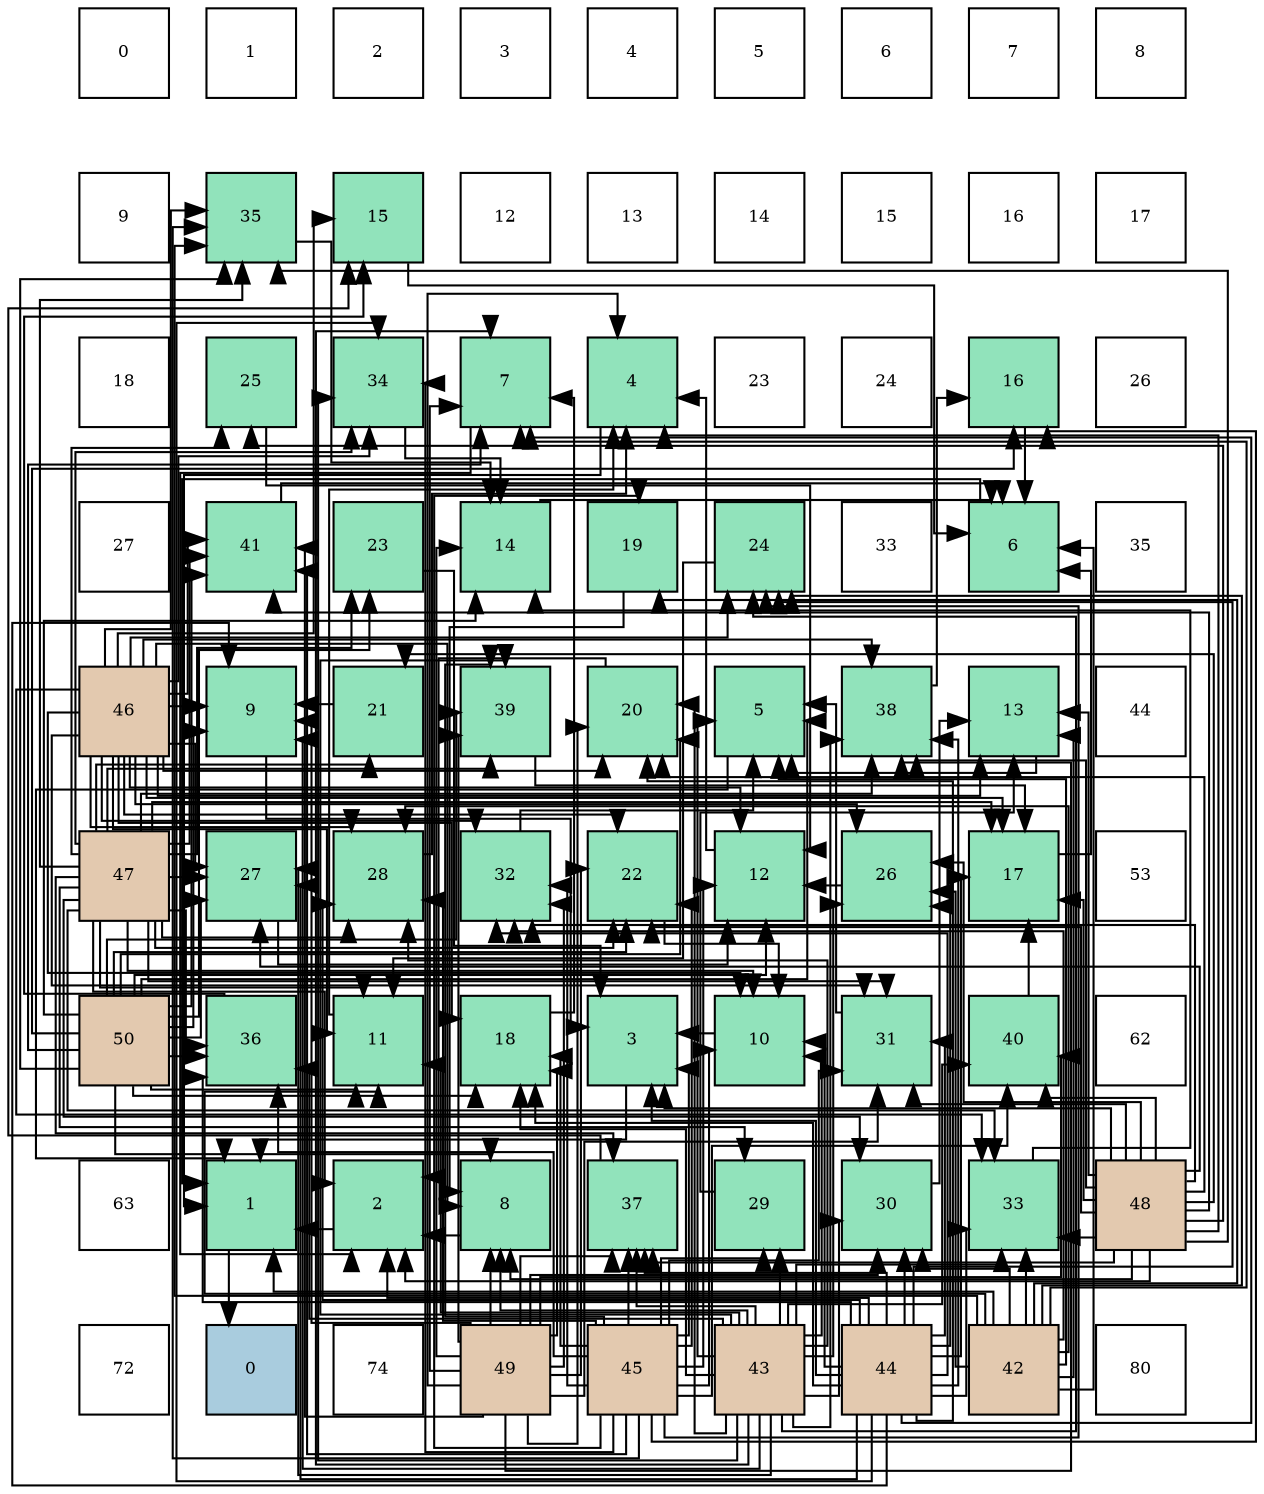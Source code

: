 digraph layout{
 rankdir=TB;
 splines=ortho;
 node [style=filled shape=square fixedsize=true width=0.6];
0[label="0", fontsize=8, fillcolor="#ffffff"];
1[label="1", fontsize=8, fillcolor="#ffffff"];
2[label="2", fontsize=8, fillcolor="#ffffff"];
3[label="3", fontsize=8, fillcolor="#ffffff"];
4[label="4", fontsize=8, fillcolor="#ffffff"];
5[label="5", fontsize=8, fillcolor="#ffffff"];
6[label="6", fontsize=8, fillcolor="#ffffff"];
7[label="7", fontsize=8, fillcolor="#ffffff"];
8[label="8", fontsize=8, fillcolor="#ffffff"];
9[label="9", fontsize=8, fillcolor="#ffffff"];
10[label="35", fontsize=8, fillcolor="#91e3bb"];
11[label="15", fontsize=8, fillcolor="#91e3bb"];
12[label="12", fontsize=8, fillcolor="#ffffff"];
13[label="13", fontsize=8, fillcolor="#ffffff"];
14[label="14", fontsize=8, fillcolor="#ffffff"];
15[label="15", fontsize=8, fillcolor="#ffffff"];
16[label="16", fontsize=8, fillcolor="#ffffff"];
17[label="17", fontsize=8, fillcolor="#ffffff"];
18[label="18", fontsize=8, fillcolor="#ffffff"];
19[label="25", fontsize=8, fillcolor="#91e3bb"];
20[label="34", fontsize=8, fillcolor="#91e3bb"];
21[label="7", fontsize=8, fillcolor="#91e3bb"];
22[label="4", fontsize=8, fillcolor="#91e3bb"];
23[label="23", fontsize=8, fillcolor="#ffffff"];
24[label="24", fontsize=8, fillcolor="#ffffff"];
25[label="16", fontsize=8, fillcolor="#91e3bb"];
26[label="26", fontsize=8, fillcolor="#ffffff"];
27[label="27", fontsize=8, fillcolor="#ffffff"];
28[label="41", fontsize=8, fillcolor="#91e3bb"];
29[label="23", fontsize=8, fillcolor="#91e3bb"];
30[label="14", fontsize=8, fillcolor="#91e3bb"];
31[label="19", fontsize=8, fillcolor="#91e3bb"];
32[label="24", fontsize=8, fillcolor="#91e3bb"];
33[label="33", fontsize=8, fillcolor="#ffffff"];
34[label="6", fontsize=8, fillcolor="#91e3bb"];
35[label="35", fontsize=8, fillcolor="#ffffff"];
36[label="46", fontsize=8, fillcolor="#e3c9af"];
37[label="9", fontsize=8, fillcolor="#91e3bb"];
38[label="21", fontsize=8, fillcolor="#91e3bb"];
39[label="39", fontsize=8, fillcolor="#91e3bb"];
40[label="20", fontsize=8, fillcolor="#91e3bb"];
41[label="5", fontsize=8, fillcolor="#91e3bb"];
42[label="38", fontsize=8, fillcolor="#91e3bb"];
43[label="13", fontsize=8, fillcolor="#91e3bb"];
44[label="44", fontsize=8, fillcolor="#ffffff"];
45[label="47", fontsize=8, fillcolor="#e3c9af"];
46[label="27", fontsize=8, fillcolor="#91e3bb"];
47[label="28", fontsize=8, fillcolor="#91e3bb"];
48[label="32", fontsize=8, fillcolor="#91e3bb"];
49[label="22", fontsize=8, fillcolor="#91e3bb"];
50[label="12", fontsize=8, fillcolor="#91e3bb"];
51[label="26", fontsize=8, fillcolor="#91e3bb"];
52[label="17", fontsize=8, fillcolor="#91e3bb"];
53[label="53", fontsize=8, fillcolor="#ffffff"];
54[label="50", fontsize=8, fillcolor="#e3c9af"];
55[label="36", fontsize=8, fillcolor="#91e3bb"];
56[label="11", fontsize=8, fillcolor="#91e3bb"];
57[label="18", fontsize=8, fillcolor="#91e3bb"];
58[label="3", fontsize=8, fillcolor="#91e3bb"];
59[label="10", fontsize=8, fillcolor="#91e3bb"];
60[label="31", fontsize=8, fillcolor="#91e3bb"];
61[label="40", fontsize=8, fillcolor="#91e3bb"];
62[label="62", fontsize=8, fillcolor="#ffffff"];
63[label="63", fontsize=8, fillcolor="#ffffff"];
64[label="1", fontsize=8, fillcolor="#91e3bb"];
65[label="2", fontsize=8, fillcolor="#91e3bb"];
66[label="8", fontsize=8, fillcolor="#91e3bb"];
67[label="37", fontsize=8, fillcolor="#91e3bb"];
68[label="29", fontsize=8, fillcolor="#91e3bb"];
69[label="30", fontsize=8, fillcolor="#91e3bb"];
70[label="33", fontsize=8, fillcolor="#91e3bb"];
71[label="48", fontsize=8, fillcolor="#e3c9af"];
72[label="72", fontsize=8, fillcolor="#ffffff"];
73[label="0", fontsize=8, fillcolor="#a9ccde"];
74[label="74", fontsize=8, fillcolor="#ffffff"];
75[label="49", fontsize=8, fillcolor="#e3c9af"];
76[label="45", fontsize=8, fillcolor="#e3c9af"];
77[label="43", fontsize=8, fillcolor="#e3c9af"];
78[label="44", fontsize=8, fillcolor="#e3c9af"];
79[label="42", fontsize=8, fillcolor="#e3c9af"];
80[label="80", fontsize=8, fillcolor="#ffffff"];
edge [constraint=false, style=vis];64 -> 73;
65 -> 64;
58 -> 64;
22 -> 64;
41 -> 64;
34 -> 64;
21 -> 65;
66 -> 65;
37 -> 58;
59 -> 58;
56 -> 22;
50 -> 22;
43 -> 41;
30 -> 34;
11 -> 34;
25 -> 34;
52 -> 34;
57 -> 21;
31 -> 66;
40 -> 65;
38 -> 37;
49 -> 59;
29 -> 58;
32 -> 56;
19 -> 50;
51 -> 50;
46 -> 50;
47 -> 22;
68 -> 43;
69 -> 43;
60 -> 41;
48 -> 41;
70 -> 30;
20 -> 30;
10 -> 30;
55 -> 11;
67 -> 11;
42 -> 25;
39 -> 52;
61 -> 52;
28 -> 34;
79 -> 64;
79 -> 41;
79 -> 34;
79 -> 21;
79 -> 56;
79 -> 43;
79 -> 31;
79 -> 32;
79 -> 51;
79 -> 47;
79 -> 69;
79 -> 48;
79 -> 70;
79 -> 10;
77 -> 41;
77 -> 21;
77 -> 66;
77 -> 37;
77 -> 59;
77 -> 56;
77 -> 57;
77 -> 40;
77 -> 32;
77 -> 51;
77 -> 46;
77 -> 47;
77 -> 68;
77 -> 69;
77 -> 70;
77 -> 20;
77 -> 55;
77 -> 67;
77 -> 42;
77 -> 39;
77 -> 61;
78 -> 65;
78 -> 58;
78 -> 21;
78 -> 37;
78 -> 59;
78 -> 52;
78 -> 57;
78 -> 40;
78 -> 32;
78 -> 51;
78 -> 46;
78 -> 47;
78 -> 69;
78 -> 60;
78 -> 48;
78 -> 70;
78 -> 20;
78 -> 55;
78 -> 67;
78 -> 42;
76 -> 58;
76 -> 59;
76 -> 50;
76 -> 25;
76 -> 57;
76 -> 31;
76 -> 49;
76 -> 32;
76 -> 47;
76 -> 68;
76 -> 60;
76 -> 48;
76 -> 20;
76 -> 10;
76 -> 55;
76 -> 67;
76 -> 39;
76 -> 61;
76 -> 28;
36 -> 66;
36 -> 37;
36 -> 59;
36 -> 56;
36 -> 50;
36 -> 43;
36 -> 11;
36 -> 52;
36 -> 57;
36 -> 40;
36 -> 49;
36 -> 32;
36 -> 51;
36 -> 46;
36 -> 47;
36 -> 60;
36 -> 48;
36 -> 70;
36 -> 20;
36 -> 10;
36 -> 42;
36 -> 28;
45 -> 65;
45 -> 59;
45 -> 56;
45 -> 52;
45 -> 38;
45 -> 49;
45 -> 29;
45 -> 19;
45 -> 46;
45 -> 47;
45 -> 68;
45 -> 69;
45 -> 60;
45 -> 70;
45 -> 20;
45 -> 10;
45 -> 55;
45 -> 67;
45 -> 42;
45 -> 39;
45 -> 28;
71 -> 65;
71 -> 58;
71 -> 22;
71 -> 66;
71 -> 43;
71 -> 52;
71 -> 40;
71 -> 38;
71 -> 49;
71 -> 19;
71 -> 51;
71 -> 46;
71 -> 60;
71 -> 48;
71 -> 70;
71 -> 10;
71 -> 67;
71 -> 42;
71 -> 61;
71 -> 28;
75 -> 22;
75 -> 21;
75 -> 66;
75 -> 37;
75 -> 30;
75 -> 57;
75 -> 40;
75 -> 49;
75 -> 69;
75 -> 60;
75 -> 48;
75 -> 67;
75 -> 42;
75 -> 39;
75 -> 61;
75 -> 28;
54 -> 41;
54 -> 21;
54 -> 66;
54 -> 37;
54 -> 56;
54 -> 50;
54 -> 30;
54 -> 25;
54 -> 57;
54 -> 40;
54 -> 49;
54 -> 29;
54 -> 46;
54 -> 10;
54 -> 55;
54 -> 39;
54 -> 28;
edge [constraint=true, style=invis];
0 -> 9 -> 18 -> 27 -> 36 -> 45 -> 54 -> 63 -> 72;
1 -> 10 -> 19 -> 28 -> 37 -> 46 -> 55 -> 64 -> 73;
2 -> 11 -> 20 -> 29 -> 38 -> 47 -> 56 -> 65 -> 74;
3 -> 12 -> 21 -> 30 -> 39 -> 48 -> 57 -> 66 -> 75;
4 -> 13 -> 22 -> 31 -> 40 -> 49 -> 58 -> 67 -> 76;
5 -> 14 -> 23 -> 32 -> 41 -> 50 -> 59 -> 68 -> 77;
6 -> 15 -> 24 -> 33 -> 42 -> 51 -> 60 -> 69 -> 78;
7 -> 16 -> 25 -> 34 -> 43 -> 52 -> 61 -> 70 -> 79;
8 -> 17 -> 26 -> 35 -> 44 -> 53 -> 62 -> 71 -> 80;
rank = same {0 -> 1 -> 2 -> 3 -> 4 -> 5 -> 6 -> 7 -> 8};
rank = same {9 -> 10 -> 11 -> 12 -> 13 -> 14 -> 15 -> 16 -> 17};
rank = same {18 -> 19 -> 20 -> 21 -> 22 -> 23 -> 24 -> 25 -> 26};
rank = same {27 -> 28 -> 29 -> 30 -> 31 -> 32 -> 33 -> 34 -> 35};
rank = same {36 -> 37 -> 38 -> 39 -> 40 -> 41 -> 42 -> 43 -> 44};
rank = same {45 -> 46 -> 47 -> 48 -> 49 -> 50 -> 51 -> 52 -> 53};
rank = same {54 -> 55 -> 56 -> 57 -> 58 -> 59 -> 60 -> 61 -> 62};
rank = same {63 -> 64 -> 65 -> 66 -> 67 -> 68 -> 69 -> 70 -> 71};
rank = same {72 -> 73 -> 74 -> 75 -> 76 -> 77 -> 78 -> 79 -> 80};
}